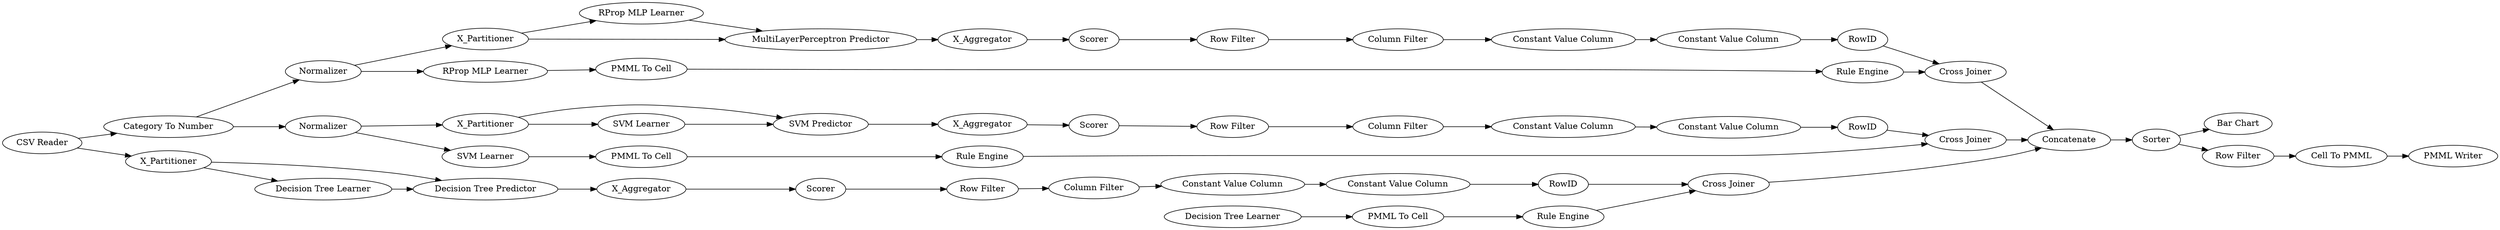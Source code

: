 digraph {
	"-6996377963980340972_293" [label=RowID]
	"-3446847848688838622_35" [label="Rule Engine"]
	"8825307737290018792_31" [label="RProp MLP Learner"]
	"1210602935653502227_33" [label="Decision Tree Learner"]
	"-3358704082800291943_32" [label="Decision Tree Predictor"]
	"-6665077172066758162_294" [label="Column Filter"]
	"-1301691658220446870_59" [label="Bar Chart"]
	"1210602935653502227_34" [label="Rule Engine"]
	"-6665077172066758162_292" [label="Constant Value Column"]
	"8324715423376168479_2" [label=X_Partitioner]
	"-6665077172066758162_290" [label="Constant Value Column"]
	"-6996377963980340972_9" [label="Row Filter"]
	"-3446847848688838622_33" [label="SVM Learner"]
	"-8426254909243133468_9" [label="Row Filter"]
	"8825307737290018792_38" [label="Cross Joiner"]
	"-3358704082800291943_38" [label="Cross Joiner"]
	"-3358704082800291943_31" [label="Decision Tree Learner"]
	"8825307737290018792_32" [label="MultiLayerPerceptron Predictor"]
	"4389952643946686531_22" [label="PMML To Cell"]
	"8825307737290018792_40" [label=Scorer]
	"-1301691658220446870_53" [label="Row Filter"]
	"-3446847848688838622_34" [label="PMML To Cell"]
	"-6665077172066758162_293" [label=RowID]
	"-6996377963980340972_292" [label="Constant Value Column"]
	"-1301691658220446870_54" [label="Cell To PMML"]
	"-6665077172066758162_9" [label="Row Filter"]
	"4389952643946686531_34" [label="Rule Engine"]
	"-1301691658220446870_58" [label="Category To Number"]
	"8825307737290018792_39" [label=Normalizer]
	"8324715423376168479_32" [label="SVM Predictor"]
	"-1301691658220446870_60" [label=Concatenate]
	"-1301691658220446870_62" [label="CSV Reader"]
	"1210602935653502227_28" [label="PMML To Cell"]
	"-3358704082800291943_39" [label=Scorer]
	"8825307737290018792_2" [label=X_Partitioner]
	"-8426254909243133468_290" [label="Constant Value Column"]
	"8324715423376168479_41" [label=Scorer]
	"-1301691658220446870_52" [label=Sorter]
	"-8426254909243133468_292" [label="Constant Value Column"]
	"-8426254909243133468_293" [label=RowID]
	"8324715423376168479_31" [label="SVM Learner"]
	"8825307737290018792_7" [label=X_Aggregator]
	"-6996377963980340972_290" [label="Constant Value Column"]
	"8324715423376168479_7" [label=X_Aggregator]
	"8324715423376168479_39" [label="Cross Joiner"]
	"-3358704082800291943_2" [label=X_Partitioner]
	"-6996377963980340972_294" [label="Column Filter"]
	"-8426254909243133468_294" [label="Column Filter"]
	"-1301691658220446870_63" [label="PMML Writer"]
	"8324715423376168479_40" [label=Normalizer]
	"4389952643946686531_35" [label="RProp MLP Learner"]
	"-3358704082800291943_7" [label=X_Aggregator]
	"-6665077172066758162_292" -> "-6665077172066758162_293"
	"-1301691658220446870_60" -> "-1301691658220446870_52"
	"-6996377963980340972_293" -> "8324715423376168479_39"
	"8324715423376168479_40" -> "-3446847848688838622_33"
	"-6996377963980340972_9" -> "-6996377963980340972_294"
	"8825307737290018792_38" -> "-1301691658220446870_60"
	"8825307737290018792_39" -> "4389952643946686531_35"
	"-8426254909243133468_293" -> "-3358704082800291943_38"
	"8825307737290018792_2" -> "8825307737290018792_32"
	"-3358704082800291943_31" -> "-3358704082800291943_32"
	"-3446847848688838622_34" -> "-3446847848688838622_35"
	"-6996377963980340972_290" -> "-6996377963980340972_292"
	"-1301691658220446870_52" -> "-1301691658220446870_59"
	"-3358704082800291943_2" -> "-3358704082800291943_32"
	"-8426254909243133468_9" -> "-8426254909243133468_294"
	"-3446847848688838622_35" -> "8324715423376168479_39"
	"-8426254909243133468_292" -> "-8426254909243133468_293"
	"-3358704082800291943_38" -> "-1301691658220446870_60"
	"-6665077172066758162_293" -> "8825307737290018792_38"
	"8825307737290018792_32" -> "8825307737290018792_7"
	"4389952643946686531_34" -> "8825307737290018792_38"
	"1210602935653502227_34" -> "-3358704082800291943_38"
	"-3358704082800291943_32" -> "-3358704082800291943_7"
	"1210602935653502227_28" -> "1210602935653502227_34"
	"-3358704082800291943_39" -> "-8426254909243133468_9"
	"4389952643946686531_22" -> "4389952643946686531_34"
	"-1301691658220446870_58" -> "8324715423376168479_40"
	"-6996377963980340972_292" -> "-6996377963980340972_293"
	"8825307737290018792_39" -> "8825307737290018792_2"
	"8324715423376168479_31" -> "8324715423376168479_32"
	"-6996377963980340972_294" -> "-6996377963980340972_290"
	"-3446847848688838622_33" -> "-3446847848688838622_34"
	"-1301691658220446870_58" -> "8825307737290018792_39"
	"-6665077172066758162_290" -> "-6665077172066758162_292"
	"8324715423376168479_40" -> "8324715423376168479_2"
	"8825307737290018792_31" -> "8825307737290018792_32"
	"8324715423376168479_7" -> "8324715423376168479_41"
	"8324715423376168479_32" -> "8324715423376168479_7"
	"8825307737290018792_2" -> "8825307737290018792_31"
	"-6665077172066758162_294" -> "-6665077172066758162_290"
	"-3358704082800291943_7" -> "-3358704082800291943_39"
	"-1301691658220446870_52" -> "-1301691658220446870_53"
	"4389952643946686531_35" -> "4389952643946686531_22"
	"8324715423376168479_39" -> "-1301691658220446870_60"
	"-1301691658220446870_62" -> "-3358704082800291943_2"
	"-3358704082800291943_2" -> "-3358704082800291943_31"
	"-1301691658220446870_54" -> "-1301691658220446870_63"
	"-1301691658220446870_62" -> "-1301691658220446870_58"
	"8324715423376168479_2" -> "8324715423376168479_32"
	"-8426254909243133468_294" -> "-8426254909243133468_290"
	"8324715423376168479_41" -> "-6996377963980340972_9"
	"8825307737290018792_40" -> "-6665077172066758162_9"
	"1210602935653502227_33" -> "1210602935653502227_28"
	"8324715423376168479_2" -> "8324715423376168479_31"
	"-1301691658220446870_53" -> "-1301691658220446870_54"
	"8825307737290018792_7" -> "8825307737290018792_40"
	"-8426254909243133468_290" -> "-8426254909243133468_292"
	"-6665077172066758162_9" -> "-6665077172066758162_294"
	rankdir=LR
}
